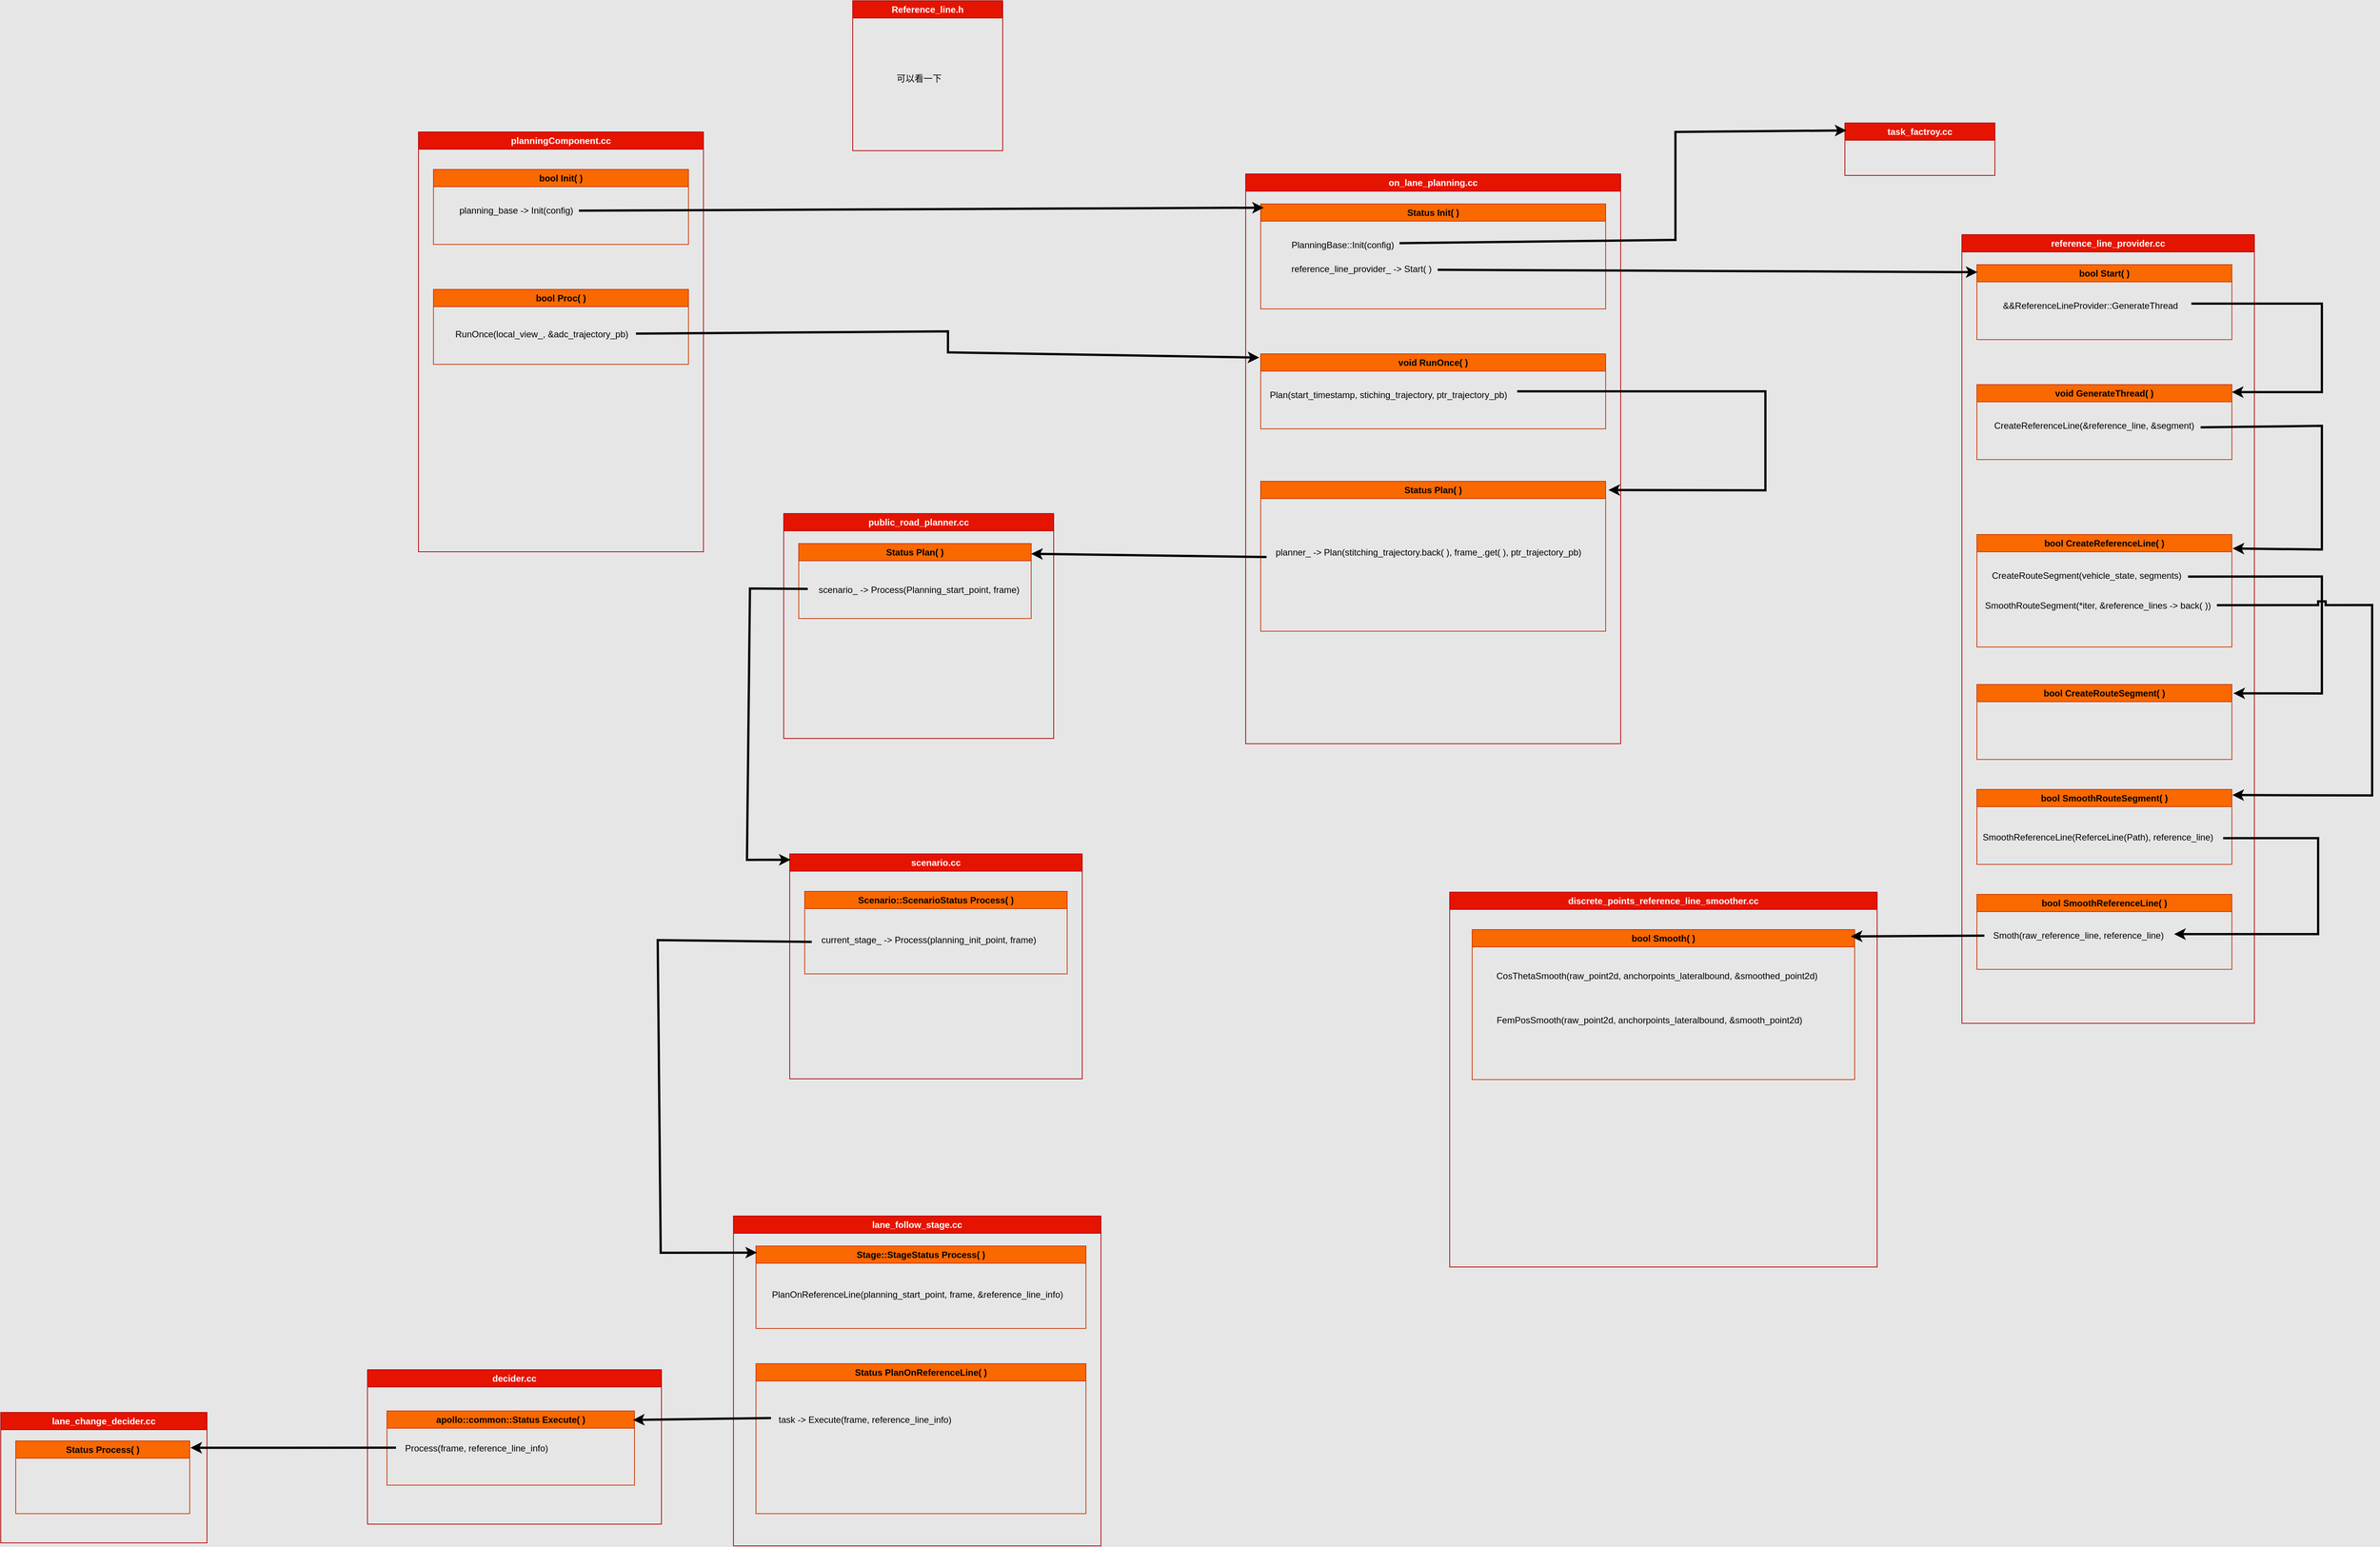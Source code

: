 <mxfile>
    <diagram id="TH9JAqnQGjhW22mx_A_k" name="第 1 页">
        <mxGraphModel dx="7544" dy="3936" grid="0" gridSize="10" guides="1" tooltips="1" connect="0" arrows="0" fold="1" page="0" pageScale="1" pageWidth="1169" pageHeight="827" background="#E6E6E6" math="0" shadow="0">
            <root>
                <mxCell id="0"/>
                <mxCell id="1" parent="0"/>
                <mxCell id="2" value="planningComponent.cc" style="swimlane;whiteSpace=wrap;html=1;fillColor=#e51400;strokeColor=#B20000;fontColor=#ffffff;" vertex="1" parent="1">
                    <mxGeometry x="-1281" y="-378" width="380" height="560" as="geometry"/>
                </mxCell>
                <mxCell id="6" value="bool Init( )" style="swimlane;whiteSpace=wrap;html=1;fontColor=#000000;fillColor=#fa6800;strokeColor=#C73500;startSize=23;" vertex="1" parent="2">
                    <mxGeometry x="20" y="50" width="340" height="100" as="geometry"/>
                </mxCell>
                <mxCell id="7" value="&lt;font color=&quot;#000000&quot;&gt;planning_base -&amp;gt; Init(config)&lt;/font&gt;" style="text;html=1;align=center;verticalAlign=middle;resizable=0;points=[];autosize=1;strokeColor=none;fillColor=none;fontColor=#e01010;" vertex="1" parent="6">
                    <mxGeometry x="25" y="42" width="170" height="26" as="geometry"/>
                </mxCell>
                <mxCell id="41" value="bool Proc( )" style="swimlane;whiteSpace=wrap;html=1;fontColor=#000000;fillColor=#fa6800;strokeColor=#C73500;" vertex="1" parent="2">
                    <mxGeometry x="20" y="210" width="340" height="100" as="geometry"/>
                </mxCell>
                <mxCell id="42" value="RunOnce(local_view_, &amp;amp;adc_trajectory_pb)" style="text;html=1;align=center;verticalAlign=middle;resizable=0;points=[];autosize=1;strokeColor=none;fillColor=none;fontColor=#000000;" vertex="1" parent="41">
                    <mxGeometry x="19" y="47" width="249" height="26" as="geometry"/>
                </mxCell>
                <mxCell id="8" value="on_lane_planning.cc" style="swimlane;whiteSpace=wrap;html=1;fontColor=#ffffff;fillColor=#e51400;strokeColor=#B20000;" vertex="1" parent="1">
                    <mxGeometry x="-178" y="-322" width="500" height="760" as="geometry"/>
                </mxCell>
                <mxCell id="10" value="Status Init( )" style="swimlane;whiteSpace=wrap;html=1;fontColor=#000000;fillColor=#fa6800;strokeColor=#C73500;" vertex="1" parent="8">
                    <mxGeometry x="20" y="40" width="460" height="140" as="geometry"/>
                </mxCell>
                <mxCell id="12" value="&lt;font color=&quot;#000000&quot;&gt;reference_line_provider_ -&amp;gt; Start( )&lt;/font&gt;" style="text;html=1;align=center;verticalAlign=middle;resizable=0;points=[];autosize=1;strokeColor=none;fillColor=none;fontColor=#FFFFFF;" vertex="1" parent="10">
                    <mxGeometry x="31" y="74" width="205" height="26" as="geometry"/>
                </mxCell>
                <mxCell id="11" value="&lt;font color=&quot;#000000&quot;&gt;PlanningBase::Init(config)&lt;/font&gt;" style="text;html=1;align=center;verticalAlign=middle;resizable=0;points=[];autosize=1;strokeColor=none;fillColor=none;fontColor=#FFFFFF;" vertex="1" parent="10">
                    <mxGeometry x="31" y="42" width="155" height="26" as="geometry"/>
                </mxCell>
                <mxCell id="43" value="void RunOnce( )" style="swimlane;whiteSpace=wrap;html=1;fontColor=#000000;fillColor=#fa6800;strokeColor=#C73500;" vertex="1" parent="8">
                    <mxGeometry x="20" y="240" width="460" height="100" as="geometry"/>
                </mxCell>
                <mxCell id="47" value="Plan(start_timestamp, stiching_trajectory, ptr_trajectory_pb)" style="text;html=1;align=center;verticalAlign=middle;resizable=0;points=[];autosize=1;strokeColor=none;fillColor=none;fontColor=#000000;" vertex="1" parent="43">
                    <mxGeometry y="40" width="340" height="30" as="geometry"/>
                </mxCell>
                <mxCell id="48" value="Status Plan( )" style="swimlane;whiteSpace=wrap;html=1;fontColor=#000000;fillColor=#fa6800;strokeColor=#C73500;" vertex="1" parent="8">
                    <mxGeometry x="20" y="410" width="460" height="200" as="geometry"/>
                </mxCell>
                <mxCell id="49" value="planner_ -&amp;gt; Plan(stitching_trajectory.back( ), frame_.get( ), ptr_trajectory_pb)&amp;nbsp;" style="text;html=1;align=center;verticalAlign=middle;resizable=0;points=[];autosize=1;strokeColor=none;fillColor=none;fontColor=#000000;" vertex="1" parent="48">
                    <mxGeometry x="10" y="80" width="430" height="30" as="geometry"/>
                </mxCell>
                <mxCell id="50" value="" style="endArrow=classic;html=1;rounded=0;strokeColor=#000000;strokeWidth=3;fontColor=#000000;endSize=6;jumpStyle=sharp;entryX=1.008;entryY=0.058;entryDx=0;entryDy=0;entryPerimeter=0;exitX=1.006;exitY=0.333;exitDx=0;exitDy=0;exitPerimeter=0;" edge="1" parent="8" source="47" target="48">
                    <mxGeometry width="50" height="50" relative="1" as="geometry">
                        <mxPoint x="423" y="290" as="sourcePoint"/>
                        <mxPoint x="753" y="605" as="targetPoint"/>
                        <Array as="points">
                            <mxPoint x="693" y="290"/>
                            <mxPoint x="693" y="422"/>
                        </Array>
                    </mxGeometry>
                </mxCell>
                <mxCell id="9" value="" style="endArrow=classic;html=1;fontColor=#FFFFFF;entryX=0.009;entryY=0.036;entryDx=0;entryDy=0;entryPerimeter=0;endSize=6;strokeWidth=3;exitX=0.994;exitY=0.5;exitDx=0;exitDy=0;exitPerimeter=0;strokeColor=#000000;" edge="1" parent="1" source="7" target="10">
                    <mxGeometry width="50" height="50" relative="1" as="geometry">
                        <mxPoint x="320" y="170" as="sourcePoint"/>
                        <mxPoint x="640" y="370" as="targetPoint"/>
                    </mxGeometry>
                </mxCell>
                <mxCell id="13" value="task_factroy.cc" style="swimlane;whiteSpace=wrap;html=1;fontColor=#ffffff;fillColor=#e51400;strokeColor=#B20000;" vertex="1" parent="1">
                    <mxGeometry x="621" y="-390" width="200" height="70" as="geometry"/>
                </mxCell>
                <mxCell id="14" value="" style="endArrow=classic;html=1;strokeWidth=3;fontColor=#FFFFFF;endSize=6;exitX=0.994;exitY=0.4;exitDx=0;exitDy=0;exitPerimeter=0;entryX=0.01;entryY=0.143;entryDx=0;entryDy=0;entryPerimeter=0;strokeColor=#000000;rounded=0;" edge="1" parent="1" source="11" target="13">
                    <mxGeometry width="50" height="50" relative="1" as="geometry">
                        <mxPoint x="590" y="420" as="sourcePoint"/>
                        <mxPoint x="640" y="370" as="targetPoint"/>
                        <Array as="points">
                            <mxPoint x="395" y="-234"/>
                            <mxPoint x="395" y="-378"/>
                        </Array>
                    </mxGeometry>
                </mxCell>
                <mxCell id="15" value="reference_line_provider.cc" style="swimlane;whiteSpace=wrap;html=1;fontColor=#ffffff;fillColor=#e51400;strokeColor=#B20000;" vertex="1" parent="1">
                    <mxGeometry x="777" y="-241" width="390" height="1052" as="geometry"/>
                </mxCell>
                <mxCell id="16" value="bool Start( )" style="swimlane;whiteSpace=wrap;html=1;fontColor=#000000;fillColor=#fa6800;strokeColor=#C73500;" vertex="1" parent="15">
                    <mxGeometry x="20" y="40" width="340" height="100" as="geometry"/>
                </mxCell>
                <mxCell id="17" value="&amp;amp;&amp;amp;ReferenceLineProvider::GenerateThread" style="text;html=1;align=center;verticalAlign=middle;resizable=0;points=[];autosize=1;strokeColor=none;fillColor=none;fontColor=#000000;" vertex="1" parent="16">
                    <mxGeometry x="25" y="42" width="251" height="26" as="geometry"/>
                </mxCell>
                <mxCell id="19" value="void GenerateThread( )" style="swimlane;whiteSpace=wrap;html=1;fontColor=#000000;fillColor=#fa6800;strokeColor=#C73500;" vertex="1" parent="15">
                    <mxGeometry x="20" y="200" width="340" height="100" as="geometry"/>
                </mxCell>
                <mxCell id="21" value="&lt;font color=&quot;#000000&quot;&gt;CreateReferenceLine(&amp;amp;reference_line, &amp;amp;segment)&lt;/font&gt;" style="text;html=1;align=center;verticalAlign=middle;resizable=0;points=[];autosize=1;strokeColor=none;fillColor=none;fontColor=#FFFFFF;" vertex="1" parent="19">
                    <mxGeometry x="13" y="42" width="285" height="26" as="geometry"/>
                </mxCell>
                <mxCell id="20" value="" style="endArrow=classic;html=1;strokeWidth=3;fontColor=#FFFFFF;endSize=6;exitX=1.019;exitY=0.567;exitDx=0;exitDy=0;exitPerimeter=0;rounded=0;entryX=1;entryY=0.1;entryDx=0;entryDy=0;entryPerimeter=0;strokeColor=#000000;" edge="1" parent="15" target="19">
                    <mxGeometry width="50" height="50" relative="1" as="geometry">
                        <mxPoint x="305.94" y="92.01" as="sourcePoint"/>
                        <mxPoint x="370" y="210" as="targetPoint"/>
                        <Array as="points">
                            <mxPoint x="480" y="92"/>
                            <mxPoint x="480" y="210"/>
                        </Array>
                    </mxGeometry>
                </mxCell>
                <mxCell id="22" value="bool CreateReferenceLine( )" style="swimlane;whiteSpace=wrap;html=1;fontColor=#000000;fillColor=#fa6800;strokeColor=#C73500;" vertex="1" parent="15">
                    <mxGeometry x="20" y="400" width="340" height="150" as="geometry"/>
                </mxCell>
                <mxCell id="23" value="&lt;font color=&quot;#000000&quot;&gt;CreateRouteSegment(vehicle_state, segments)&lt;/font&gt;" style="text;html=1;align=center;verticalAlign=middle;resizable=0;points=[];autosize=1;strokeColor=none;fillColor=none;fontColor=#FFFFFF;" vertex="1" parent="22">
                    <mxGeometry x="10" y="42" width="271" height="26" as="geometry"/>
                </mxCell>
                <mxCell id="25" value="&lt;font color=&quot;#000000&quot;&gt;SmoothRouteSegment(*iter, &amp;amp;reference_lines -&amp;gt; back( ))&lt;/font&gt;" style="text;html=1;align=center;verticalAlign=middle;resizable=0;points=[];autosize=1;strokeColor=none;fillColor=none;fontColor=#FFFFFF;" vertex="1" parent="22">
                    <mxGeometry x="1" y="82" width="319" height="26" as="geometry"/>
                </mxCell>
                <mxCell id="24" value="" style="endArrow=classic;html=1;rounded=0;strokeWidth=3;fontColor=#FFFFFF;endSize=6;exitX=1.001;exitY=0.576;exitDx=0;exitDy=0;exitPerimeter=0;entryX=1.003;entryY=0.124;entryDx=0;entryDy=0;entryPerimeter=0;strokeColor=#000000;" edge="1" parent="15" source="21" target="22">
                    <mxGeometry width="50" height="50" relative="1" as="geometry">
                        <mxPoint x="-263" y="265" as="sourcePoint"/>
                        <mxPoint x="482" y="430" as="targetPoint"/>
                        <Array as="points">
                            <mxPoint x="480" y="255"/>
                            <mxPoint x="480" y="420"/>
                        </Array>
                    </mxGeometry>
                </mxCell>
                <mxCell id="26" value="bool CreateRouteSegment( )" style="swimlane;whiteSpace=wrap;html=1;fontColor=#000000;fillColor=#fa6800;strokeColor=#C73500;" vertex="1" parent="15">
                    <mxGeometry x="20" y="600" width="340" height="100" as="geometry"/>
                </mxCell>
                <mxCell id="27" value="" style="endArrow=classic;html=1;rounded=0;strokeWidth=3;fontColor=#FFFFFF;endSize=6;exitX=1.002;exitY=0.545;exitDx=0;exitDy=0;exitPerimeter=0;entryX=1.006;entryY=0.118;entryDx=0;entryDy=0;entryPerimeter=0;strokeColor=#000000;" edge="1" parent="15" source="23" target="26">
                    <mxGeometry width="50" height="50" relative="1" as="geometry">
                        <mxPoint x="-65" y="601" as="sourcePoint"/>
                        <mxPoint x="429" y="597" as="targetPoint"/>
                        <Array as="points">
                            <mxPoint x="480" y="456"/>
                            <mxPoint x="480" y="612"/>
                        </Array>
                    </mxGeometry>
                </mxCell>
                <mxCell id="28" value="bool SmoothRouteSegment( )" style="swimlane;whiteSpace=wrap;html=1;fontColor=#000000;fillColor=#fa6800;strokeColor=#C73500;" vertex="1" parent="15">
                    <mxGeometry x="20" y="740" width="340" height="100" as="geometry"/>
                </mxCell>
                <mxCell id="30" value="SmoothReferenceLine(ReferceLine(Path), reference_line)" style="text;html=1;align=center;verticalAlign=middle;resizable=0;points=[];autosize=1;strokeColor=none;fillColor=none;fontColor=#000000;" vertex="1" parent="28">
                    <mxGeometry x="-2.5" y="51" width="326" height="26" as="geometry"/>
                </mxCell>
                <mxCell id="29" value="" style="endArrow=classic;html=1;rounded=0;strokeColor=#000000;strokeWidth=3;fontColor=#000000;endSize=6;entryX=1.002;entryY=0.075;entryDx=0;entryDy=0;entryPerimeter=0;jumpStyle=sharp;exitX=1;exitY=0.472;exitDx=0;exitDy=0;exitPerimeter=0;" edge="1" parent="15" source="25" target="28">
                    <mxGeometry width="50" height="50" relative="1" as="geometry">
                        <mxPoint x="352" y="503" as="sourcePoint"/>
                        <mxPoint x="551" y="774" as="targetPoint"/>
                        <Array as="points">
                            <mxPoint x="547" y="494"/>
                            <mxPoint x="547" y="748"/>
                        </Array>
                    </mxGeometry>
                </mxCell>
                <mxCell id="31" value="bool SmoothReferenceLine( )" style="swimlane;whiteSpace=wrap;html=1;fontColor=#000000;fillColor=#fa6800;strokeColor=#C73500;" vertex="1" parent="15">
                    <mxGeometry x="20" y="880" width="340" height="100" as="geometry"/>
                </mxCell>
                <mxCell id="32" value="Smoth(raw_reference_line, reference_line)" style="text;html=1;align=center;verticalAlign=middle;resizable=0;points=[];autosize=1;strokeColor=none;fillColor=none;fontColor=#000000;" vertex="1" parent="31">
                    <mxGeometry x="10" y="40" width="250" height="30" as="geometry"/>
                </mxCell>
                <mxCell id="40" value="" style="endArrow=classic;html=1;rounded=0;strokeColor=#000000;strokeWidth=3;fontColor=#000000;endSize=6;jumpStyle=sharp;exitX=1.015;exitY=0.538;exitDx=0;exitDy=0;exitPerimeter=0;entryX=1.012;entryY=0.433;entryDx=0;entryDy=0;entryPerimeter=0;" edge="1" parent="15" source="30" target="32">
                    <mxGeometry width="50" height="50" relative="1" as="geometry">
                        <mxPoint x="-235" y="823" as="sourcePoint"/>
                        <mxPoint x="493" y="1048" as="targetPoint"/>
                        <Array as="points">
                            <mxPoint x="475" y="805"/>
                            <mxPoint x="475" y="933"/>
                        </Array>
                    </mxGeometry>
                </mxCell>
                <mxCell id="18" value="" style="endArrow=classic;html=1;strokeWidth=3;fontColor=#FFFFFF;endSize=6;exitX=1;exitY=0.533;exitDx=0;exitDy=0;exitPerimeter=0;entryX=0.002;entryY=0.1;entryDx=0;entryDy=0;entryPerimeter=0;strokeColor=#000000;" edge="1" parent="1" source="12" target="16">
                    <mxGeometry width="50" height="50" relative="1" as="geometry">
                        <mxPoint x="590" y="420" as="sourcePoint"/>
                        <mxPoint x="640" y="370" as="targetPoint"/>
                    </mxGeometry>
                </mxCell>
                <mxCell id="33" value="discrete_points_reference_line_smoother.cc" style="swimlane;whiteSpace=wrap;html=1;fontColor=#ffffff;fillColor=#e51400;strokeColor=#B20000;" vertex="1" parent="1">
                    <mxGeometry x="94" y="636" width="570" height="500" as="geometry"/>
                </mxCell>
                <mxCell id="36" value="bool Smooth( )" style="swimlane;whiteSpace=wrap;html=1;fontColor=#000000;fillColor=#fa6800;strokeColor=#C73500;" vertex="1" parent="33">
                    <mxGeometry x="30" y="50" width="510" height="200" as="geometry"/>
                </mxCell>
                <mxCell id="38" value="CosThetaSmooth(raw_point2d, anchorpoints_lateralbound, &amp;amp;smoothed_point2d)" style="text;html=1;align=center;verticalAlign=middle;resizable=0;points=[];autosize=1;strokeColor=none;fillColor=none;fontColor=#000000;" vertex="1" parent="36">
                    <mxGeometry x="23" y="49" width="446" height="26" as="geometry"/>
                </mxCell>
                <mxCell id="39" value="FemPosSmooth(raw_point2d, anchorpoints_lateralbound, &amp;amp;smooth_point2d)" style="text;html=1;align=center;verticalAlign=middle;resizable=0;points=[];autosize=1;strokeColor=none;fillColor=none;fontColor=#000000;" vertex="1" parent="36">
                    <mxGeometry x="23" y="108" width="426" height="26" as="geometry"/>
                </mxCell>
                <mxCell id="34" value="" style="endArrow=classic;html=1;rounded=0;strokeColor=#000000;strokeWidth=3;fontColor=#000000;endSize=6;jumpStyle=sharp;exitX=0;exitY=0.5;exitDx=0;exitDy=0;exitPerimeter=0;entryX=0.99;entryY=0.045;entryDx=0;entryDy=0;entryPerimeter=0;" edge="1" parent="1" source="32" target="36">
                    <mxGeometry width="50" height="50" relative="1" as="geometry">
                        <mxPoint x="723" y="1039" as="sourcePoint"/>
                        <mxPoint x="773" y="989" as="targetPoint"/>
                        <Array as="points"/>
                    </mxGeometry>
                </mxCell>
                <mxCell id="44" value="Reference_line.h" style="swimlane;whiteSpace=wrap;html=1;fontColor=#ffffff;fillColor=#e51400;strokeColor=#B20000;" vertex="1" parent="1">
                    <mxGeometry x="-702" y="-553" width="200" height="200" as="geometry"/>
                </mxCell>
                <mxCell id="45" value="可以看一下" style="text;html=1;align=center;verticalAlign=middle;resizable=0;points=[];autosize=1;strokeColor=none;fillColor=none;fontColor=#000000;" vertex="1" parent="44">
                    <mxGeometry x="49" y="91" width="78" height="26" as="geometry"/>
                </mxCell>
                <mxCell id="46" value="" style="endArrow=classic;html=1;rounded=0;strokeColor=#000000;strokeWidth=3;fontColor=#000000;endSize=6;jumpStyle=sharp;exitX=1.008;exitY=0.462;exitDx=0;exitDy=0;exitPerimeter=0;entryX=-0.004;entryY=0.05;entryDx=0;entryDy=0;entryPerimeter=0;" edge="1" parent="1" source="42" target="43">
                    <mxGeometry width="50" height="50" relative="1" as="geometry">
                        <mxPoint x="274" y="527" as="sourcePoint"/>
                        <mxPoint x="324" y="477" as="targetPoint"/>
                        <Array as="points">
                            <mxPoint x="-575" y="-112"/>
                            <mxPoint x="-575" y="-84"/>
                        </Array>
                    </mxGeometry>
                </mxCell>
                <mxCell id="51" value="public_road_planner.cc" style="swimlane;whiteSpace=wrap;html=1;fontColor=#ffffff;fillColor=#e51400;strokeColor=#B20000;" vertex="1" parent="1">
                    <mxGeometry x="-794" y="131" width="360" height="300" as="geometry"/>
                </mxCell>
                <mxCell id="53" value="Status Plan( )" style="swimlane;whiteSpace=wrap;html=1;fontColor=#000000;fillColor=#fa6800;strokeColor=#C73500;" vertex="1" parent="51">
                    <mxGeometry x="20" y="40" width="310" height="100" as="geometry"/>
                </mxCell>
                <mxCell id="54" value="scenario_ -&amp;gt; Process(Planning_start_point, frame)" style="text;html=1;align=center;verticalAlign=middle;resizable=0;points=[];autosize=1;strokeColor=none;fillColor=none;fontColor=#000000;" vertex="1" parent="53">
                    <mxGeometry x="15" y="47" width="290" height="30" as="geometry"/>
                </mxCell>
                <mxCell id="52" value="" style="endArrow=classic;html=1;rounded=0;strokeColor=#000000;strokeWidth=3;fontColor=#000000;endSize=6;jumpStyle=sharp;exitX=-0.005;exitY=0.7;exitDx=0;exitDy=0;exitPerimeter=0;entryX=1;entryY=0.137;entryDx=0;entryDy=0;entryPerimeter=0;" edge="1" parent="1" source="49" target="53">
                    <mxGeometry width="50" height="50" relative="1" as="geometry">
                        <mxPoint x="249" y="616" as="sourcePoint"/>
                        <mxPoint x="299" y="566" as="targetPoint"/>
                    </mxGeometry>
                </mxCell>
                <mxCell id="55" value="scenario.cc" style="swimlane;whiteSpace=wrap;html=1;fontColor=#ffffff;fillColor=#e51400;strokeColor=#B20000;" vertex="1" parent="1">
                    <mxGeometry x="-786" y="585" width="390" height="300" as="geometry"/>
                </mxCell>
                <mxCell id="56" value="Scenario::ScenarioStatus Process( )" style="swimlane;whiteSpace=wrap;html=1;fontColor=#000000;fillColor=#fa6800;strokeColor=#C73500;" vertex="1" parent="55">
                    <mxGeometry x="20" y="50" width="350" height="110" as="geometry"/>
                </mxCell>
                <mxCell id="58" value="current_stage_ -&amp;gt; Process(planning_init_point, frame)" style="text;html=1;align=center;verticalAlign=middle;resizable=0;points=[];autosize=1;strokeColor=none;fillColor=none;fontColor=#000000;" vertex="1" parent="56">
                    <mxGeometry x="10" y="50" width="310" height="30" as="geometry"/>
                </mxCell>
                <mxCell id="57" value="" style="endArrow=classic;html=1;rounded=0;strokeColor=#000000;strokeWidth=3;fontColor=#000000;endSize=6;jumpStyle=sharp;exitX=-0.01;exitY=0.449;exitDx=0;exitDy=0;exitPerimeter=0;entryX=0.003;entryY=0.026;entryDx=0;entryDy=0;entryPerimeter=0;" edge="1" parent="1" source="54" target="55">
                    <mxGeometry width="50" height="50" relative="1" as="geometry">
                        <mxPoint x="21" y="1027" as="sourcePoint"/>
                        <mxPoint x="71" y="977" as="targetPoint"/>
                        <Array as="points">
                            <mxPoint x="-839" y="231"/>
                            <mxPoint x="-843" y="593"/>
                        </Array>
                    </mxGeometry>
                </mxCell>
                <mxCell id="59" value="lane_follow_stage.cc" style="swimlane;whiteSpace=wrap;html=1;fontColor=#ffffff;fillColor=#e51400;strokeColor=#B20000;" vertex="1" parent="1">
                    <mxGeometry x="-861" y="1068" width="490" height="440" as="geometry"/>
                </mxCell>
                <mxCell id="60" value="Stage::StageStatus Process( )" style="swimlane;whiteSpace=wrap;html=1;fontColor=#000000;fillColor=#fa6800;strokeColor=#C73500;" vertex="1" parent="59">
                    <mxGeometry x="30" y="40" width="440" height="110" as="geometry"/>
                </mxCell>
                <mxCell id="61" value="PlanOnReferenceLine(planning_start_point, frame, &amp;amp;reference_line_info)" style="text;html=1;align=center;verticalAlign=middle;resizable=0;points=[];autosize=1;strokeColor=none;fillColor=none;fontColor=#000000;" vertex="1" parent="60">
                    <mxGeometry x="10" y="50" width="410" height="30" as="geometry"/>
                </mxCell>
                <mxCell id="64" value="Status PlanOnReferenceLine( )" style="swimlane;whiteSpace=wrap;html=1;fontColor=#000000;fillColor=#fa6800;strokeColor=#C73500;" vertex="1" parent="59">
                    <mxGeometry x="30" y="197" width="440" height="200" as="geometry"/>
                </mxCell>
                <mxCell id="65" value="task -&amp;gt; Execute(frame, reference_line_info)" style="text;html=1;align=center;verticalAlign=middle;resizable=0;points=[];autosize=1;strokeColor=none;fillColor=none;fontColor=#000000;" vertex="1" parent="64">
                    <mxGeometry x="20" y="60" width="250" height="30" as="geometry"/>
                </mxCell>
                <mxCell id="62" value="" style="endArrow=classic;html=1;rounded=0;strokeColor=#000000;strokeWidth=3;fontColor=#000000;endSize=6;jumpStyle=sharp;exitX=-0.002;exitY=0.58;exitDx=0;exitDy=0;exitPerimeter=0;entryX=0.003;entryY=0.08;entryDx=0;entryDy=0;entryPerimeter=0;" edge="1" parent="1" source="58" target="60">
                    <mxGeometry width="50" height="50" relative="1" as="geometry">
                        <mxPoint x="21" y="1027" as="sourcePoint"/>
                        <mxPoint x="71" y="977" as="targetPoint"/>
                        <Array as="points">
                            <mxPoint x="-962" y="700"/>
                            <mxPoint x="-958" y="1117"/>
                        </Array>
                    </mxGeometry>
                </mxCell>
                <mxCell id="66" value="decider.cc" style="swimlane;whiteSpace=wrap;html=1;fontColor=#ffffff;fillColor=#e51400;strokeColor=#B20000;startSize=23;" vertex="1" parent="1">
                    <mxGeometry x="-1349" y="1273" width="392" height="206" as="geometry"/>
                </mxCell>
                <mxCell id="67" value="apollo::common::Status Execute( )" style="swimlane;whiteSpace=wrap;html=1;fontColor=#000000;fillColor=#fa6800;strokeColor=#C73500;" vertex="1" parent="66">
                    <mxGeometry x="26" y="55" width="330" height="99" as="geometry"/>
                </mxCell>
                <mxCell id="71" value="Process(frame, reference_line_info)" style="text;html=1;align=center;verticalAlign=middle;resizable=0;points=[];autosize=1;strokeColor=none;fillColor=none;fontColor=#000000;" vertex="1" parent="67">
                    <mxGeometry x="14" y="36.5" width="209" height="26" as="geometry"/>
                </mxCell>
                <mxCell id="68" value="" style="endArrow=classic;html=1;rounded=0;strokeColor=#000000;strokeWidth=3;fontColor=#000000;endSize=6;jumpStyle=sharp;exitX=0;exitY=0.417;exitDx=0;exitDy=0;exitPerimeter=0;entryX=0.994;entryY=0.121;entryDx=0;entryDy=0;entryPerimeter=0;" edge="1" parent="1" source="65" target="67">
                    <mxGeometry width="50" height="50" relative="1" as="geometry">
                        <mxPoint x="-741" y="1380" as="sourcePoint"/>
                        <mxPoint x="-691" y="1330" as="targetPoint"/>
                    </mxGeometry>
                </mxCell>
                <mxCell id="69" value="lane_change_decider.cc" style="swimlane;whiteSpace=wrap;html=1;fontColor=#ffffff;fillColor=#e51400;strokeColor=#B20000;" vertex="1" parent="1">
                    <mxGeometry x="-1838" y="1330" width="275" height="174" as="geometry"/>
                </mxCell>
                <mxCell id="70" value="Status Process( )" style="swimlane;whiteSpace=wrap;html=1;fontColor=#000000;fillColor=#fa6800;strokeColor=#C73500;" vertex="1" parent="69">
                    <mxGeometry x="20" y="38" width="232" height="97" as="geometry"/>
                </mxCell>
                <mxCell id="72" value="" style="endArrow=classic;html=1;rounded=0;strokeColor=#000000;strokeWidth=3;fontColor=#000000;endSize=6;jumpStyle=sharp;exitX=-0.01;exitY=0.481;exitDx=0;exitDy=0;exitPerimeter=0;entryX=1.004;entryY=0.094;entryDx=0;entryDy=0;entryPerimeter=0;" edge="1" parent="1" source="71" target="70">
                    <mxGeometry width="50" height="50" relative="1" as="geometry">
                        <mxPoint x="-634" y="1450" as="sourcePoint"/>
                        <mxPoint x="-584" y="1400" as="targetPoint"/>
                    </mxGeometry>
                </mxCell>
            </root>
        </mxGraphModel>
    </diagram>
</mxfile>